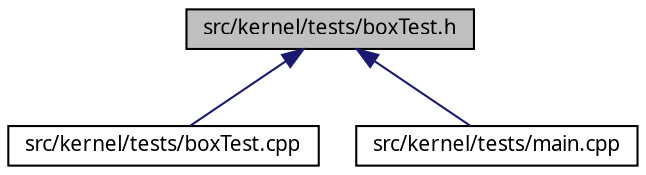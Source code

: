 digraph "src/kernel/tests/boxTest.h"
{
  edge [fontname="Sans",fontsize="10",labelfontname="Sans",labelfontsize="10"];
  node [fontname="Sans",fontsize="10",shape=record];
  Node54 [label="src/kernel/tests/boxTest.h",height=0.2,width=0.4,color="black", fillcolor="grey75", style="filled", fontcolor="black"];
  Node54 -> Node55 [dir="back",color="midnightblue",fontsize="10",style="solid",fontname="Sans"];
  Node55 [label="src/kernel/tests/boxTest.cpp",height=0.2,width=0.4,color="black", fillcolor="white", style="filled",URL="$d1/da7/boxTest_8cpp.html"];
  Node54 -> Node56 [dir="back",color="midnightblue",fontsize="10",style="solid",fontname="Sans"];
  Node56 [label="src/kernel/tests/main.cpp",height=0.2,width=0.4,color="black", fillcolor="white", style="filled",URL="$d5/dd0/kernel_2tests_2main_8cpp.html",tooltip="cppunit main program "];
}
